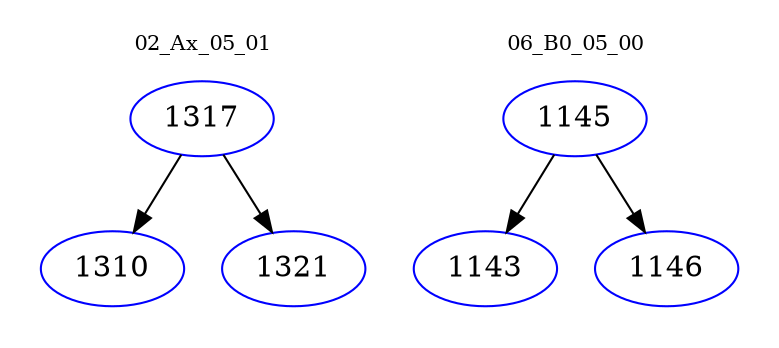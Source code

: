 digraph{
subgraph cluster_0 {
color = white
label = "02_Ax_05_01";
fontsize=10;
T0_1317 [label="1317", color="blue"]
T0_1317 -> T0_1310 [color="black"]
T0_1310 [label="1310", color="blue"]
T0_1317 -> T0_1321 [color="black"]
T0_1321 [label="1321", color="blue"]
}
subgraph cluster_1 {
color = white
label = "06_B0_05_00";
fontsize=10;
T1_1145 [label="1145", color="blue"]
T1_1145 -> T1_1143 [color="black"]
T1_1143 [label="1143", color="blue"]
T1_1145 -> T1_1146 [color="black"]
T1_1146 [label="1146", color="blue"]
}
}
